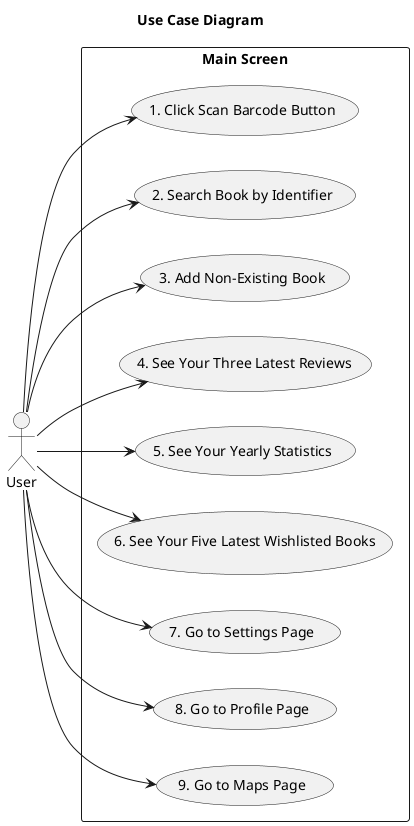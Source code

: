 @startuml
'https://plantuml.com/use-case-diagram
left to right direction
title Use Case Diagram

actor "User" as usms
rectangle "Main Screen" {
    usecase "1. Click Scan Barcode Button" as UCMS1
    usecase "2. Search Book by Identifier" as UCMS2
    usecase "3. Add Non-Existing Book" as UCMS3
    usecase "4. See Your Three Latest Reviews" as UCMS4
    usecase "5. See Your Yearly Statistics" as UCMS5
    usecase "6. See Your Five Latest Wishlisted Books" as UCMS6
    usecase "7. Go to Settings Page" as UCMS7
    usecase "8. Go to Profile Page" as UCMS8
    usecase "9. Go to Maps Page" as UCMS9
}
usms --> UCMS1
usms --> UCMS2
usms --> UCMS3
usms --> UCMS4
usms --> UCMS5
usms --> UCMS6
usms --> UCMS7
usms --> UCMS8
usms --> UCMS9

newpage
left to right direction
title Use Case Diagram

actor "User" as usps
rectangle "Profile Screen" {
    usecase "1. See Books on Your Bookshelf" as UCPS1
    usecase "2. See Reading Activity" as UCPS2
    usecase "3. See All Wishlisted Books" as UCPS3
    usecase "4. See All User's Booklists" as UCPS4
    usecase "5. Create Your Own Booklist" as UCPS5
    usecase "6. See Your Review Plot" as UCPS6
}
usps --> UCPS1
usps --> UCPS2
usps --> UCPS3
usps --> UCPS4
usps --> UCPS5
usps --> UCPS6

newpage
left to right direction
title Use Case Diagram

actor "User" as usss
rectangle "Settings Screen" {
    usecase "1. Change To Light/Dark Mode" as UCSS1
    usecase "2. Change Data Format" as UCSS2
    usecase "3. Force Saving Data" as UCSS3
    usecase "4. Change Profile Settings" as UCSS4
}
usss --> UCSS1
usss --> UCSS2
usss --> UCSS3
usss --> UCSS4

newpage
left to right direction
title Use Case Diagram

actor "User" as usmap
rectangle "Map Screen" {
    usecase "1. See Libraries On The Map" as UCMAP1
}
usmap --> UCMAP1

@enduml